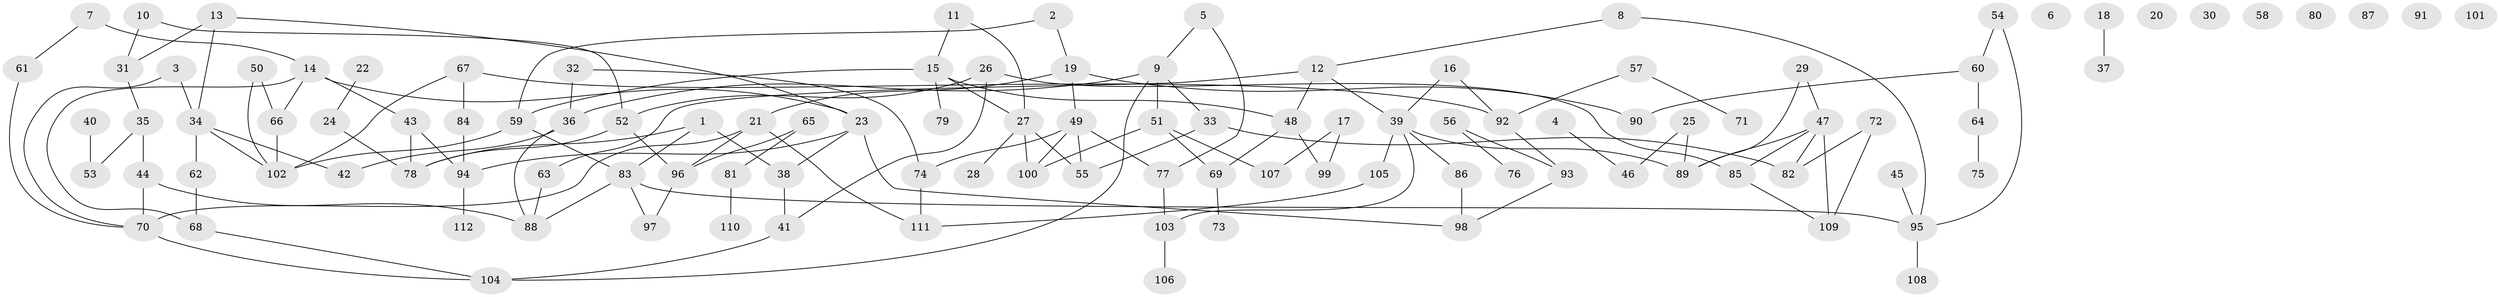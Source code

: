 // Generated by graph-tools (version 1.1) at 2025/00/03/09/25 03:00:41]
// undirected, 112 vertices, 144 edges
graph export_dot {
graph [start="1"]
  node [color=gray90,style=filled];
  1;
  2;
  3;
  4;
  5;
  6;
  7;
  8;
  9;
  10;
  11;
  12;
  13;
  14;
  15;
  16;
  17;
  18;
  19;
  20;
  21;
  22;
  23;
  24;
  25;
  26;
  27;
  28;
  29;
  30;
  31;
  32;
  33;
  34;
  35;
  36;
  37;
  38;
  39;
  40;
  41;
  42;
  43;
  44;
  45;
  46;
  47;
  48;
  49;
  50;
  51;
  52;
  53;
  54;
  55;
  56;
  57;
  58;
  59;
  60;
  61;
  62;
  63;
  64;
  65;
  66;
  67;
  68;
  69;
  70;
  71;
  72;
  73;
  74;
  75;
  76;
  77;
  78;
  79;
  80;
  81;
  82;
  83;
  84;
  85;
  86;
  87;
  88;
  89;
  90;
  91;
  92;
  93;
  94;
  95;
  96;
  97;
  98;
  99;
  100;
  101;
  102;
  103;
  104;
  105;
  106;
  107;
  108;
  109;
  110;
  111;
  112;
  1 -- 38;
  1 -- 78;
  1 -- 83;
  2 -- 19;
  2 -- 59;
  3 -- 34;
  3 -- 70;
  4 -- 46;
  5 -- 9;
  5 -- 77;
  7 -- 14;
  7 -- 61;
  8 -- 12;
  8 -- 95;
  9 -- 33;
  9 -- 36;
  9 -- 51;
  9 -- 104;
  10 -- 31;
  10 -- 52;
  11 -- 15;
  11 -- 27;
  12 -- 39;
  12 -- 48;
  12 -- 63;
  13 -- 23;
  13 -- 31;
  13 -- 34;
  14 -- 23;
  14 -- 43;
  14 -- 66;
  14 -- 68;
  15 -- 27;
  15 -- 48;
  15 -- 59;
  15 -- 79;
  16 -- 39;
  16 -- 92;
  17 -- 99;
  17 -- 107;
  18 -- 37;
  19 -- 21;
  19 -- 49;
  19 -- 90;
  21 -- 70;
  21 -- 96;
  21 -- 111;
  22 -- 24;
  23 -- 38;
  23 -- 94;
  23 -- 98;
  24 -- 78;
  25 -- 46;
  25 -- 89;
  26 -- 41;
  26 -- 52;
  26 -- 85;
  27 -- 28;
  27 -- 55;
  27 -- 100;
  29 -- 47;
  29 -- 89;
  31 -- 35;
  32 -- 36;
  32 -- 74;
  33 -- 55;
  33 -- 82;
  34 -- 42;
  34 -- 62;
  34 -- 102;
  35 -- 44;
  35 -- 53;
  36 -- 42;
  36 -- 88;
  38 -- 41;
  39 -- 86;
  39 -- 89;
  39 -- 103;
  39 -- 105;
  40 -- 53;
  41 -- 104;
  43 -- 78;
  43 -- 94;
  44 -- 70;
  44 -- 88;
  45 -- 95;
  47 -- 82;
  47 -- 85;
  47 -- 89;
  47 -- 109;
  48 -- 69;
  48 -- 99;
  49 -- 55;
  49 -- 74;
  49 -- 77;
  49 -- 100;
  50 -- 66;
  50 -- 102;
  51 -- 69;
  51 -- 100;
  51 -- 107;
  52 -- 78;
  52 -- 96;
  54 -- 60;
  54 -- 95;
  56 -- 76;
  56 -- 93;
  57 -- 71;
  57 -- 92;
  59 -- 83;
  59 -- 102;
  60 -- 64;
  60 -- 90;
  61 -- 70;
  62 -- 68;
  63 -- 88;
  64 -- 75;
  65 -- 81;
  65 -- 96;
  66 -- 102;
  67 -- 84;
  67 -- 92;
  67 -- 102;
  68 -- 104;
  69 -- 73;
  70 -- 104;
  72 -- 82;
  72 -- 109;
  74 -- 111;
  77 -- 103;
  81 -- 110;
  83 -- 88;
  83 -- 95;
  83 -- 97;
  84 -- 94;
  85 -- 109;
  86 -- 98;
  92 -- 93;
  93 -- 98;
  94 -- 112;
  95 -- 108;
  96 -- 97;
  103 -- 106;
  105 -- 111;
}
